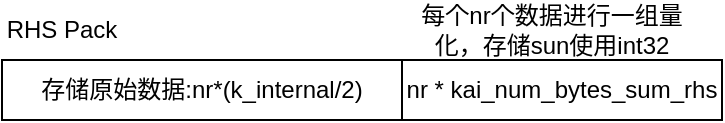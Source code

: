 <mxfile version="26.1.1">
  <diagram name="第 1 页" id="Z-ZcHLVlKx-K7O6oMbnc">
    <mxGraphModel dx="574" dy="304" grid="1" gridSize="10" guides="1" tooltips="1" connect="1" arrows="1" fold="1" page="1" pageScale="1" pageWidth="827" pageHeight="1169" math="0" shadow="0">
      <root>
        <mxCell id="0" />
        <mxCell id="1" parent="0" />
        <mxCell id="kkjiUycFQ8FsG8r4JRp8-1" value="存储原始数据:nr*(k_internal/2)" style="rounded=0;whiteSpace=wrap;html=1;" vertex="1" parent="1">
          <mxGeometry x="60" y="240" width="200" height="30" as="geometry" />
        </mxCell>
        <mxCell id="kkjiUycFQ8FsG8r4JRp8-2" value="nr * kai_num_bytes_sum_rhs" style="rounded=0;whiteSpace=wrap;html=1;" vertex="1" parent="1">
          <mxGeometry x="260" y="240" width="160" height="30" as="geometry" />
        </mxCell>
        <mxCell id="kkjiUycFQ8FsG8r4JRp8-3" value="RHS Pack" style="text;strokeColor=none;align=center;fillColor=none;html=1;verticalAlign=middle;whiteSpace=wrap;rounded=0;" vertex="1" parent="1">
          <mxGeometry x="60" y="210" width="60" height="30" as="geometry" />
        </mxCell>
        <mxCell id="kkjiUycFQ8FsG8r4JRp8-4" value="每个nr个数据进行一组量化，存储sun使用int32" style="text;strokeColor=none;align=center;fillColor=none;html=1;verticalAlign=middle;whiteSpace=wrap;rounded=0;" vertex="1" parent="1">
          <mxGeometry x="260" y="210" width="150" height="30" as="geometry" />
        </mxCell>
      </root>
    </mxGraphModel>
  </diagram>
</mxfile>
